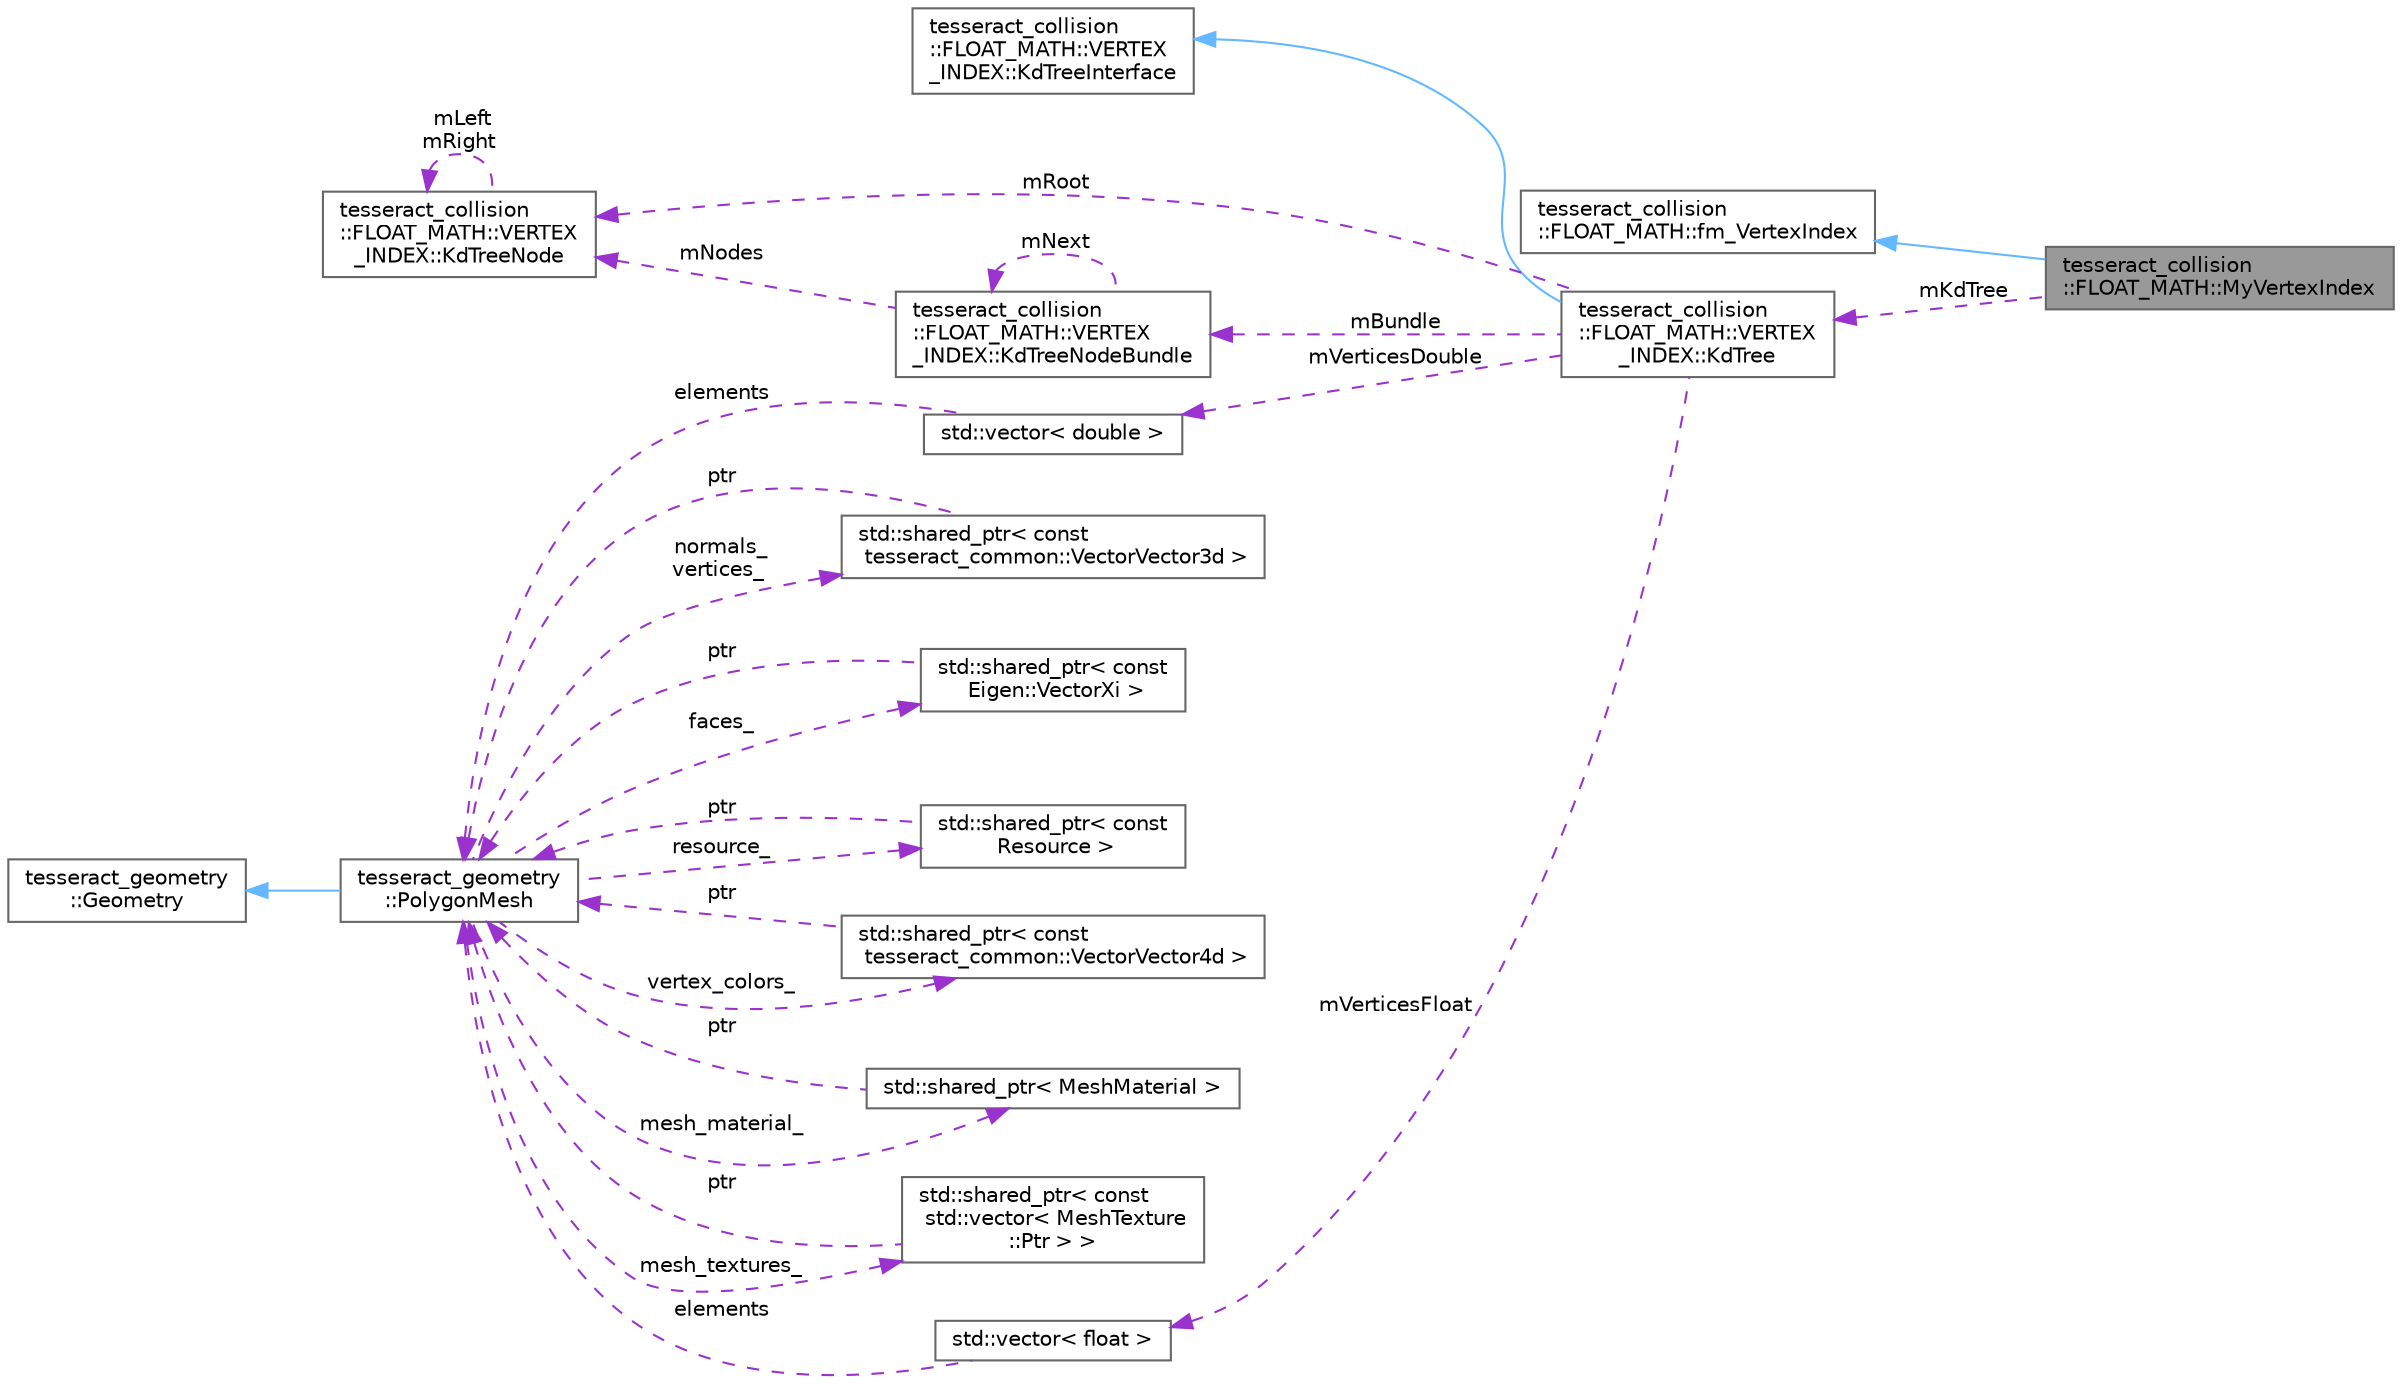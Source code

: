 digraph "tesseract_collision::FLOAT_MATH::MyVertexIndex"
{
 // LATEX_PDF_SIZE
  bgcolor="transparent";
  edge [fontname=Helvetica,fontsize=10,labelfontname=Helvetica,labelfontsize=10];
  node [fontname=Helvetica,fontsize=10,shape=box,height=0.2,width=0.4];
  rankdir="LR";
  Node1 [label="tesseract_collision\l::FLOAT_MATH::MyVertexIndex",height=0.2,width=0.4,color="gray40", fillcolor="grey60", style="filled", fontcolor="black",tooltip=" "];
  Node2 -> Node1 [dir="back",color="steelblue1",style="solid"];
  Node2 [label="tesseract_collision\l::FLOAT_MATH::fm_VertexIndex",height=0.2,width=0.4,color="gray40", fillcolor="white", style="filled",URL="$d0/dc0/classtesseract__collision_1_1FLOAT__MATH_1_1fm__VertexIndex.html",tooltip=" "];
  Node3 -> Node1 [dir="back",color="darkorchid3",style="dashed",label=" mKdTree" ];
  Node3 [label="tesseract_collision\l::FLOAT_MATH::VERTEX\l_INDEX::KdTree",height=0.2,width=0.4,color="gray40", fillcolor="white", style="filled",URL="$db/d5d/classtesseract__collision_1_1FLOAT__MATH_1_1VERTEX__INDEX_1_1KdTree.html",tooltip=" "];
  Node4 -> Node3 [dir="back",color="steelblue1",style="solid"];
  Node4 [label="tesseract_collision\l::FLOAT_MATH::VERTEX\l_INDEX::KdTreeInterface",height=0.2,width=0.4,color="gray40", fillcolor="white", style="filled",URL="$d3/d08/classtesseract__collision_1_1FLOAT__MATH_1_1VERTEX__INDEX_1_1KdTreeInterface.html",tooltip=" "];
  Node5 -> Node3 [dir="back",color="darkorchid3",style="dashed",label=" mRoot" ];
  Node5 [label="tesseract_collision\l::FLOAT_MATH::VERTEX\l_INDEX::KdTreeNode",height=0.2,width=0.4,color="gray40", fillcolor="white", style="filled",URL="$d1/da3/classtesseract__collision_1_1FLOAT__MATH_1_1VERTEX__INDEX_1_1KdTreeNode.html",tooltip=" "];
  Node5 -> Node5 [dir="back",color="darkorchid3",style="dashed",label=" mLeft\nmRight" ];
  Node6 -> Node3 [dir="back",color="darkorchid3",style="dashed",label=" mBundle" ];
  Node6 [label="tesseract_collision\l::FLOAT_MATH::VERTEX\l_INDEX::KdTreeNodeBundle",height=0.2,width=0.4,color="gray40", fillcolor="white", style="filled",URL="$d1/d65/classtesseract__collision_1_1FLOAT__MATH_1_1VERTEX__INDEX_1_1KdTreeNodeBundle.html",tooltip=" "];
  Node6 -> Node6 [dir="back",color="darkorchid3",style="dashed",label=" mNext" ];
  Node5 -> Node6 [dir="back",color="darkorchid3",style="dashed",label=" mNodes" ];
  Node7 -> Node3 [dir="back",color="darkorchid3",style="dashed",label=" mVerticesDouble" ];
  Node7 [label="std::vector\< double \>",height=0.2,width=0.4,color="gray40", fillcolor="white", style="filled",tooltip=" "];
  Node8 -> Node7 [dir="back",color="darkorchid3",style="dashed",label=" elements" ];
  Node8 [label="tesseract_geometry\l::PolygonMesh",height=0.2,width=0.4,color="gray40", fillcolor="white", style="filled",URL="$d8/dc9/classtesseract__geometry_1_1PolygonMesh.html",tooltip=" "];
  Node9 -> Node8 [dir="back",color="steelblue1",style="solid"];
  Node9 [label="tesseract_geometry\l::Geometry",height=0.2,width=0.4,color="gray40", fillcolor="white", style="filled",URL="$df/d1a/classtesseract__geometry_1_1Geometry.html",tooltip=" "];
  Node10 -> Node8 [dir="back",color="darkorchid3",style="dashed",label=" normals_\nvertices_" ];
  Node10 [label="std::shared_ptr\< const\l tesseract_common::VectorVector3d \>",height=0.2,width=0.4,color="gray40", fillcolor="white", style="filled",tooltip=" "];
  Node8 -> Node10 [dir="back",color="darkorchid3",style="dashed",label=" ptr" ];
  Node11 -> Node8 [dir="back",color="darkorchid3",style="dashed",label=" faces_" ];
  Node11 [label="std::shared_ptr\< const\l Eigen::VectorXi \>",height=0.2,width=0.4,color="gray40", fillcolor="white", style="filled",tooltip=" "];
  Node8 -> Node11 [dir="back",color="darkorchid3",style="dashed",label=" ptr" ];
  Node12 -> Node8 [dir="back",color="darkorchid3",style="dashed",label=" resource_" ];
  Node12 [label="std::shared_ptr\< const\l Resource \>",height=0.2,width=0.4,color="gray40", fillcolor="white", style="filled",tooltip=" "];
  Node8 -> Node12 [dir="back",color="darkorchid3",style="dashed",label=" ptr" ];
  Node13 -> Node8 [dir="back",color="darkorchid3",style="dashed",label=" vertex_colors_" ];
  Node13 [label="std::shared_ptr\< const\l tesseract_common::VectorVector4d \>",height=0.2,width=0.4,color="gray40", fillcolor="white", style="filled",tooltip=" "];
  Node8 -> Node13 [dir="back",color="darkorchid3",style="dashed",label=" ptr" ];
  Node14 -> Node8 [dir="back",color="darkorchid3",style="dashed",label=" mesh_material_" ];
  Node14 [label="std::shared_ptr\< MeshMaterial \>",height=0.2,width=0.4,color="gray40", fillcolor="white", style="filled",tooltip=" "];
  Node8 -> Node14 [dir="back",color="darkorchid3",style="dashed",label=" ptr" ];
  Node15 -> Node8 [dir="back",color="darkorchid3",style="dashed",label=" mesh_textures_" ];
  Node15 [label="std::shared_ptr\< const\l std::vector\< MeshTexture\l::Ptr \> \>",height=0.2,width=0.4,color="gray40", fillcolor="white", style="filled",tooltip=" "];
  Node8 -> Node15 [dir="back",color="darkorchid3",style="dashed",label=" ptr" ];
  Node16 -> Node3 [dir="back",color="darkorchid3",style="dashed",label=" mVerticesFloat" ];
  Node16 [label="std::vector\< float \>",height=0.2,width=0.4,color="gray40", fillcolor="white", style="filled",tooltip=" "];
  Node8 -> Node16 [dir="back",color="darkorchid3",style="dashed",label=" elements" ];
}
